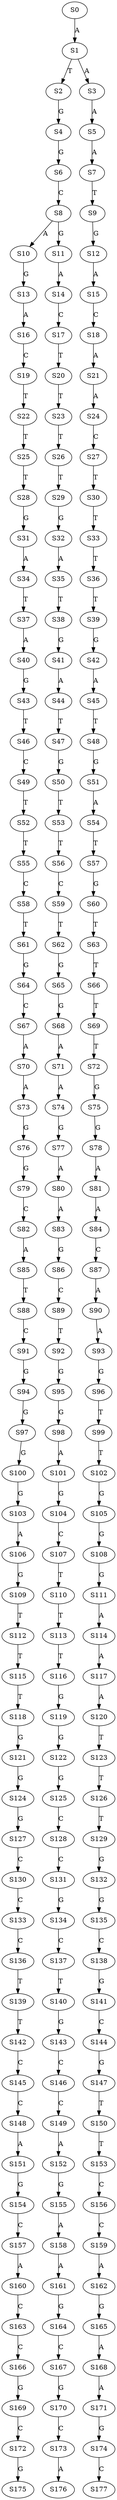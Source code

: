 strict digraph  {
	S0 -> S1 [ label = A ];
	S1 -> S2 [ label = T ];
	S1 -> S3 [ label = A ];
	S2 -> S4 [ label = G ];
	S3 -> S5 [ label = A ];
	S4 -> S6 [ label = G ];
	S5 -> S7 [ label = A ];
	S6 -> S8 [ label = C ];
	S7 -> S9 [ label = T ];
	S8 -> S10 [ label = A ];
	S8 -> S11 [ label = G ];
	S9 -> S12 [ label = G ];
	S10 -> S13 [ label = G ];
	S11 -> S14 [ label = A ];
	S12 -> S15 [ label = A ];
	S13 -> S16 [ label = A ];
	S14 -> S17 [ label = C ];
	S15 -> S18 [ label = C ];
	S16 -> S19 [ label = C ];
	S17 -> S20 [ label = T ];
	S18 -> S21 [ label = A ];
	S19 -> S22 [ label = T ];
	S20 -> S23 [ label = T ];
	S21 -> S24 [ label = A ];
	S22 -> S25 [ label = T ];
	S23 -> S26 [ label = T ];
	S24 -> S27 [ label = C ];
	S25 -> S28 [ label = T ];
	S26 -> S29 [ label = T ];
	S27 -> S30 [ label = T ];
	S28 -> S31 [ label = G ];
	S29 -> S32 [ label = G ];
	S30 -> S33 [ label = T ];
	S31 -> S34 [ label = A ];
	S32 -> S35 [ label = A ];
	S33 -> S36 [ label = T ];
	S34 -> S37 [ label = T ];
	S35 -> S38 [ label = T ];
	S36 -> S39 [ label = T ];
	S37 -> S40 [ label = A ];
	S38 -> S41 [ label = G ];
	S39 -> S42 [ label = G ];
	S40 -> S43 [ label = G ];
	S41 -> S44 [ label = A ];
	S42 -> S45 [ label = A ];
	S43 -> S46 [ label = T ];
	S44 -> S47 [ label = T ];
	S45 -> S48 [ label = T ];
	S46 -> S49 [ label = C ];
	S47 -> S50 [ label = G ];
	S48 -> S51 [ label = G ];
	S49 -> S52 [ label = T ];
	S50 -> S53 [ label = T ];
	S51 -> S54 [ label = A ];
	S52 -> S55 [ label = T ];
	S53 -> S56 [ label = T ];
	S54 -> S57 [ label = T ];
	S55 -> S58 [ label = C ];
	S56 -> S59 [ label = C ];
	S57 -> S60 [ label = G ];
	S58 -> S61 [ label = T ];
	S59 -> S62 [ label = T ];
	S60 -> S63 [ label = T ];
	S61 -> S64 [ label = G ];
	S62 -> S65 [ label = G ];
	S63 -> S66 [ label = T ];
	S64 -> S67 [ label = C ];
	S65 -> S68 [ label = G ];
	S66 -> S69 [ label = T ];
	S67 -> S70 [ label = A ];
	S68 -> S71 [ label = A ];
	S69 -> S72 [ label = T ];
	S70 -> S73 [ label = A ];
	S71 -> S74 [ label = A ];
	S72 -> S75 [ label = G ];
	S73 -> S76 [ label = G ];
	S74 -> S77 [ label = G ];
	S75 -> S78 [ label = G ];
	S76 -> S79 [ label = G ];
	S77 -> S80 [ label = A ];
	S78 -> S81 [ label = A ];
	S79 -> S82 [ label = C ];
	S80 -> S83 [ label = A ];
	S81 -> S84 [ label = A ];
	S82 -> S85 [ label = A ];
	S83 -> S86 [ label = G ];
	S84 -> S87 [ label = C ];
	S85 -> S88 [ label = T ];
	S86 -> S89 [ label = C ];
	S87 -> S90 [ label = A ];
	S88 -> S91 [ label = C ];
	S89 -> S92 [ label = T ];
	S90 -> S93 [ label = A ];
	S91 -> S94 [ label = G ];
	S92 -> S95 [ label = G ];
	S93 -> S96 [ label = G ];
	S94 -> S97 [ label = G ];
	S95 -> S98 [ label = G ];
	S96 -> S99 [ label = T ];
	S97 -> S100 [ label = G ];
	S98 -> S101 [ label = A ];
	S99 -> S102 [ label = T ];
	S100 -> S103 [ label = G ];
	S101 -> S104 [ label = G ];
	S102 -> S105 [ label = G ];
	S103 -> S106 [ label = A ];
	S104 -> S107 [ label = C ];
	S105 -> S108 [ label = G ];
	S106 -> S109 [ label = G ];
	S107 -> S110 [ label = T ];
	S108 -> S111 [ label = G ];
	S109 -> S112 [ label = T ];
	S110 -> S113 [ label = T ];
	S111 -> S114 [ label = A ];
	S112 -> S115 [ label = T ];
	S113 -> S116 [ label = T ];
	S114 -> S117 [ label = A ];
	S115 -> S118 [ label = T ];
	S116 -> S119 [ label = G ];
	S117 -> S120 [ label = A ];
	S118 -> S121 [ label = G ];
	S119 -> S122 [ label = G ];
	S120 -> S123 [ label = T ];
	S121 -> S124 [ label = G ];
	S122 -> S125 [ label = G ];
	S123 -> S126 [ label = T ];
	S124 -> S127 [ label = G ];
	S125 -> S128 [ label = C ];
	S126 -> S129 [ label = T ];
	S127 -> S130 [ label = C ];
	S128 -> S131 [ label = C ];
	S129 -> S132 [ label = G ];
	S130 -> S133 [ label = C ];
	S131 -> S134 [ label = G ];
	S132 -> S135 [ label = G ];
	S133 -> S136 [ label = C ];
	S134 -> S137 [ label = C ];
	S135 -> S138 [ label = C ];
	S136 -> S139 [ label = T ];
	S137 -> S140 [ label = T ];
	S138 -> S141 [ label = G ];
	S139 -> S142 [ label = T ];
	S140 -> S143 [ label = G ];
	S141 -> S144 [ label = C ];
	S142 -> S145 [ label = C ];
	S143 -> S146 [ label = C ];
	S144 -> S147 [ label = G ];
	S145 -> S148 [ label = C ];
	S146 -> S149 [ label = C ];
	S147 -> S150 [ label = T ];
	S148 -> S151 [ label = A ];
	S149 -> S152 [ label = A ];
	S150 -> S153 [ label = T ];
	S151 -> S154 [ label = G ];
	S152 -> S155 [ label = G ];
	S153 -> S156 [ label = C ];
	S154 -> S157 [ label = C ];
	S155 -> S158 [ label = A ];
	S156 -> S159 [ label = C ];
	S157 -> S160 [ label = A ];
	S158 -> S161 [ label = A ];
	S159 -> S162 [ label = A ];
	S160 -> S163 [ label = C ];
	S161 -> S164 [ label = G ];
	S162 -> S165 [ label = G ];
	S163 -> S166 [ label = C ];
	S164 -> S167 [ label = C ];
	S165 -> S168 [ label = A ];
	S166 -> S169 [ label = G ];
	S167 -> S170 [ label = G ];
	S168 -> S171 [ label = A ];
	S169 -> S172 [ label = C ];
	S170 -> S173 [ label = C ];
	S171 -> S174 [ label = G ];
	S172 -> S175 [ label = G ];
	S173 -> S176 [ label = A ];
	S174 -> S177 [ label = C ];
}
